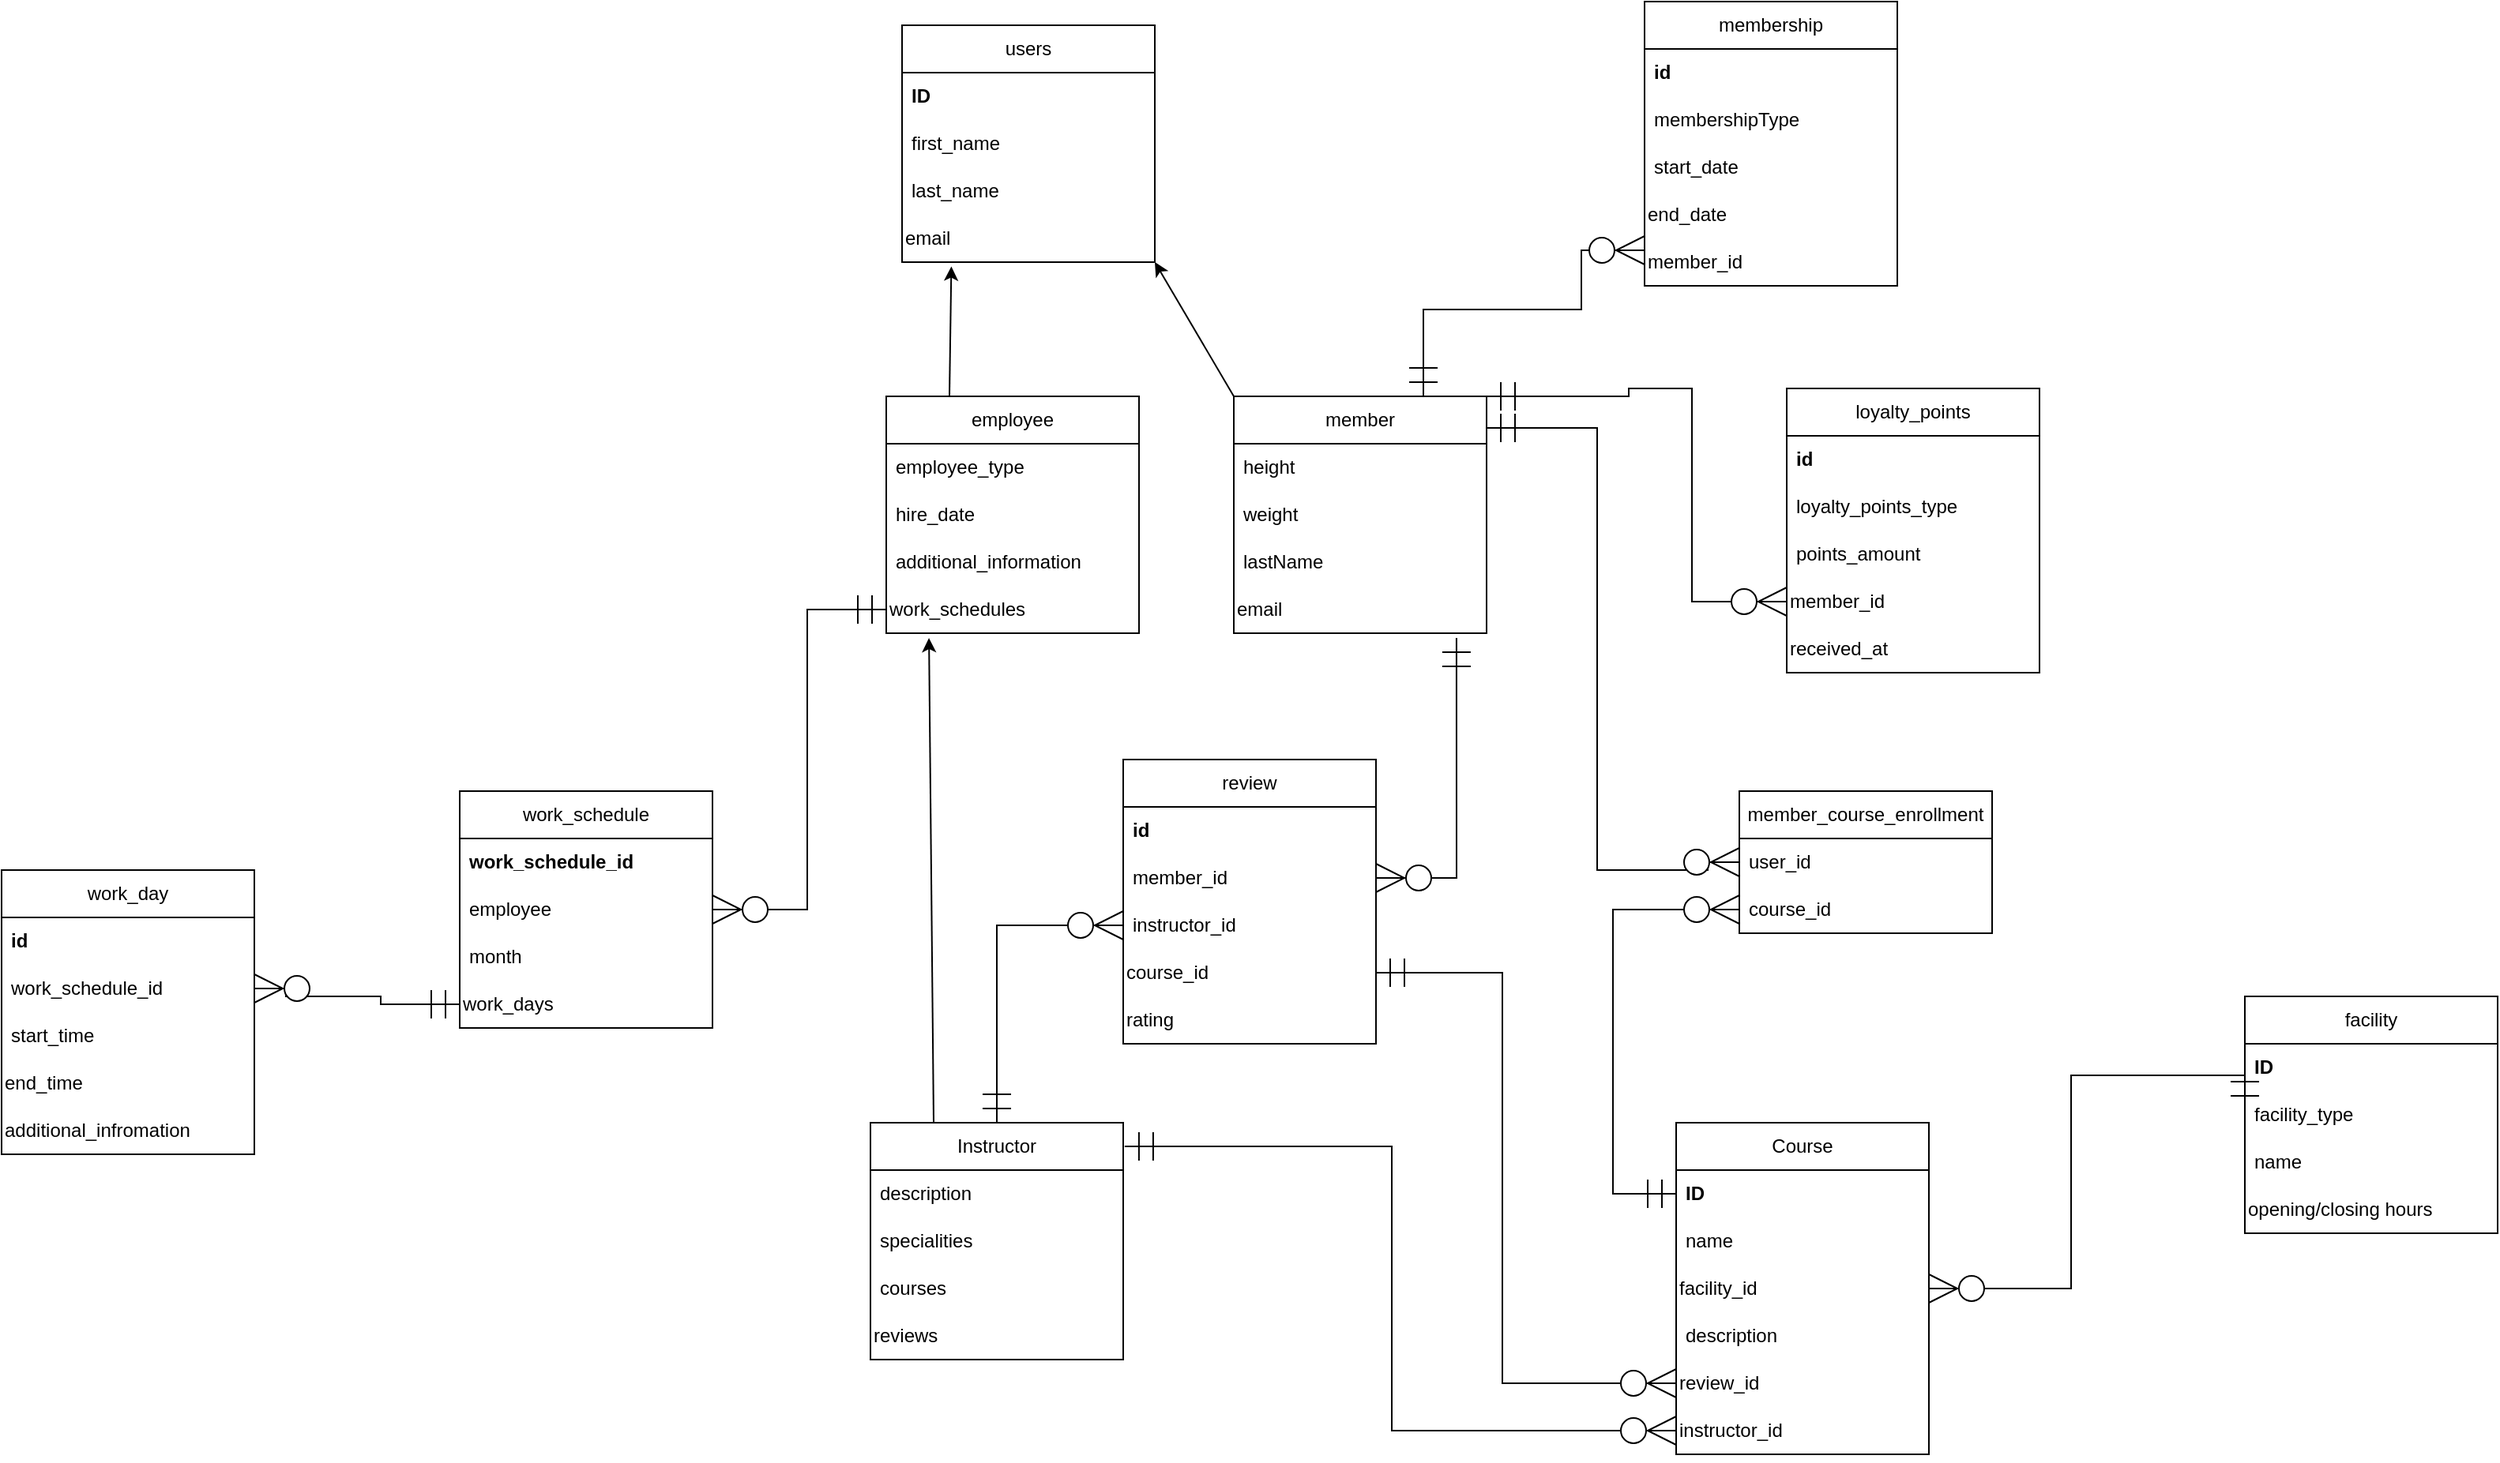 <mxfile version="20.8.16" type="device"><diagram id="soKQwOYQeGzvN5jNcOd6" name="Page-1"><mxGraphModel dx="3268" dy="4072" grid="1" gridSize="10" guides="1" tooltips="1" connect="1" arrows="1" fold="1" page="0" pageScale="1" pageWidth="850" pageHeight="1100" math="0" shadow="0"><root><mxCell id="0"/><mxCell id="1" parent="0"/><mxCell id="kkT5KDBJN_XvpeoQfvIF-3" value="users" style="swimlane;fontStyle=0;childLayout=stackLayout;horizontal=1;startSize=30;horizontalStack=0;resizeParent=1;resizeParentMax=0;resizeLast=0;collapsible=1;marginBottom=0;whiteSpace=wrap;html=1;" vertex="1" parent="1"><mxGeometry x="290" y="-2005" width="160" height="150" as="geometry"/></mxCell><mxCell id="kkT5KDBJN_XvpeoQfvIF-4" value="&lt;b&gt;ID&lt;/b&gt;" style="text;strokeColor=none;fillColor=none;align=left;verticalAlign=middle;spacingLeft=4;spacingRight=4;overflow=hidden;points=[[0,0.5],[1,0.5]];portConstraint=eastwest;rotatable=0;whiteSpace=wrap;html=1;" vertex="1" parent="kkT5KDBJN_XvpeoQfvIF-3"><mxGeometry y="30" width="160" height="30" as="geometry"/></mxCell><mxCell id="kkT5KDBJN_XvpeoQfvIF-5" value="first_name" style="text;strokeColor=none;fillColor=none;align=left;verticalAlign=middle;spacingLeft=4;spacingRight=4;overflow=hidden;points=[[0,0.5],[1,0.5]];portConstraint=eastwest;rotatable=0;whiteSpace=wrap;html=1;" vertex="1" parent="kkT5KDBJN_XvpeoQfvIF-3"><mxGeometry y="60" width="160" height="30" as="geometry"/></mxCell><mxCell id="kkT5KDBJN_XvpeoQfvIF-6" value="last_name" style="text;strokeColor=none;fillColor=none;align=left;verticalAlign=middle;spacingLeft=4;spacingRight=4;overflow=hidden;points=[[0,0.5],[1,0.5]];portConstraint=eastwest;rotatable=0;whiteSpace=wrap;html=1;" vertex="1" parent="kkT5KDBJN_XvpeoQfvIF-3"><mxGeometry y="90" width="160" height="30" as="geometry"/></mxCell><mxCell id="kkT5KDBJN_XvpeoQfvIF-53" value="email" style="text;html=1;strokeColor=none;fillColor=none;align=left;verticalAlign=middle;whiteSpace=wrap;rounded=0;" vertex="1" parent="kkT5KDBJN_XvpeoQfvIF-3"><mxGeometry y="120" width="160" height="30" as="geometry"/></mxCell><mxCell id="kkT5KDBJN_XvpeoQfvIF-55" value="employee" style="swimlane;fontStyle=0;childLayout=stackLayout;horizontal=1;startSize=30;horizontalStack=0;resizeParent=1;resizeParentMax=0;resizeLast=0;collapsible=1;marginBottom=0;whiteSpace=wrap;html=1;" vertex="1" parent="1"><mxGeometry x="280" y="-1770" width="160" height="150" as="geometry"/></mxCell><mxCell id="kkT5KDBJN_XvpeoQfvIF-56" value="employee_type" style="text;strokeColor=none;fillColor=none;align=left;verticalAlign=middle;spacingLeft=4;spacingRight=4;overflow=hidden;points=[[0,0.5],[1,0.5]];portConstraint=eastwest;rotatable=0;whiteSpace=wrap;html=1;" vertex="1" parent="kkT5KDBJN_XvpeoQfvIF-55"><mxGeometry y="30" width="160" height="30" as="geometry"/></mxCell><mxCell id="kkT5KDBJN_XvpeoQfvIF-57" value="hire_date" style="text;strokeColor=none;fillColor=none;align=left;verticalAlign=middle;spacingLeft=4;spacingRight=4;overflow=hidden;points=[[0,0.5],[1,0.5]];portConstraint=eastwest;rotatable=0;whiteSpace=wrap;html=1;" vertex="1" parent="kkT5KDBJN_XvpeoQfvIF-55"><mxGeometry y="60" width="160" height="30" as="geometry"/></mxCell><mxCell id="kkT5KDBJN_XvpeoQfvIF-58" value="additional_information" style="text;strokeColor=none;fillColor=none;align=left;verticalAlign=middle;spacingLeft=4;spacingRight=4;overflow=hidden;points=[[0,0.5],[1,0.5]];portConstraint=eastwest;rotatable=0;whiteSpace=wrap;html=1;" vertex="1" parent="kkT5KDBJN_XvpeoQfvIF-55"><mxGeometry y="90" width="160" height="30" as="geometry"/></mxCell><mxCell id="kkT5KDBJN_XvpeoQfvIF-59" value="work_schedules" style="text;html=1;strokeColor=none;fillColor=none;align=left;verticalAlign=middle;whiteSpace=wrap;rounded=0;" vertex="1" parent="kkT5KDBJN_XvpeoQfvIF-55"><mxGeometry y="120" width="160" height="30" as="geometry"/></mxCell><mxCell id="kkT5KDBJN_XvpeoQfvIF-60" value="member" style="swimlane;fontStyle=0;childLayout=stackLayout;horizontal=1;startSize=30;horizontalStack=0;resizeParent=1;resizeParentMax=0;resizeLast=0;collapsible=1;marginBottom=0;whiteSpace=wrap;html=1;" vertex="1" parent="1"><mxGeometry x="500" y="-1770" width="160" height="150" as="geometry"/></mxCell><mxCell id="kkT5KDBJN_XvpeoQfvIF-61" value="height" style="text;strokeColor=none;fillColor=none;align=left;verticalAlign=middle;spacingLeft=4;spacingRight=4;overflow=hidden;points=[[0,0.5],[1,0.5]];portConstraint=eastwest;rotatable=0;whiteSpace=wrap;html=1;" vertex="1" parent="kkT5KDBJN_XvpeoQfvIF-60"><mxGeometry y="30" width="160" height="30" as="geometry"/></mxCell><mxCell id="kkT5KDBJN_XvpeoQfvIF-62" value="weight" style="text;strokeColor=none;fillColor=none;align=left;verticalAlign=middle;spacingLeft=4;spacingRight=4;overflow=hidden;points=[[0,0.5],[1,0.5]];portConstraint=eastwest;rotatable=0;whiteSpace=wrap;html=1;" vertex="1" parent="kkT5KDBJN_XvpeoQfvIF-60"><mxGeometry y="60" width="160" height="30" as="geometry"/></mxCell><mxCell id="kkT5KDBJN_XvpeoQfvIF-63" value="lastName" style="text;strokeColor=none;fillColor=none;align=left;verticalAlign=middle;spacingLeft=4;spacingRight=4;overflow=hidden;points=[[0,0.5],[1,0.5]];portConstraint=eastwest;rotatable=0;whiteSpace=wrap;html=1;" vertex="1" parent="kkT5KDBJN_XvpeoQfvIF-60"><mxGeometry y="90" width="160" height="30" as="geometry"/></mxCell><mxCell id="kkT5KDBJN_XvpeoQfvIF-64" value="email" style="text;html=1;strokeColor=none;fillColor=none;align=left;verticalAlign=middle;whiteSpace=wrap;rounded=0;" vertex="1" parent="kkT5KDBJN_XvpeoQfvIF-60"><mxGeometry y="120" width="160" height="30" as="geometry"/></mxCell><mxCell id="kkT5KDBJN_XvpeoQfvIF-65" value="Instructor" style="swimlane;fontStyle=0;childLayout=stackLayout;horizontal=1;startSize=30;horizontalStack=0;resizeParent=1;resizeParentMax=0;resizeLast=0;collapsible=1;marginBottom=0;whiteSpace=wrap;html=1;" vertex="1" parent="1"><mxGeometry x="270" y="-1310" width="160" height="150" as="geometry"/></mxCell><mxCell id="kkT5KDBJN_XvpeoQfvIF-66" value="description" style="text;strokeColor=none;fillColor=none;align=left;verticalAlign=middle;spacingLeft=4;spacingRight=4;overflow=hidden;points=[[0,0.5],[1,0.5]];portConstraint=eastwest;rotatable=0;whiteSpace=wrap;html=1;" vertex="1" parent="kkT5KDBJN_XvpeoQfvIF-65"><mxGeometry y="30" width="160" height="30" as="geometry"/></mxCell><mxCell id="kkT5KDBJN_XvpeoQfvIF-67" value="specialities" style="text;strokeColor=none;fillColor=none;align=left;verticalAlign=middle;spacingLeft=4;spacingRight=4;overflow=hidden;points=[[0,0.5],[1,0.5]];portConstraint=eastwest;rotatable=0;whiteSpace=wrap;html=1;" vertex="1" parent="kkT5KDBJN_XvpeoQfvIF-65"><mxGeometry y="60" width="160" height="30" as="geometry"/></mxCell><mxCell id="kkT5KDBJN_XvpeoQfvIF-68" value="courses" style="text;strokeColor=none;fillColor=none;align=left;verticalAlign=middle;spacingLeft=4;spacingRight=4;overflow=hidden;points=[[0,0.5],[1,0.5]];portConstraint=eastwest;rotatable=0;whiteSpace=wrap;html=1;" vertex="1" parent="kkT5KDBJN_XvpeoQfvIF-65"><mxGeometry y="90" width="160" height="30" as="geometry"/></mxCell><mxCell id="kkT5KDBJN_XvpeoQfvIF-69" value="reviews" style="text;html=1;strokeColor=none;fillColor=none;align=left;verticalAlign=middle;whiteSpace=wrap;rounded=0;" vertex="1" parent="kkT5KDBJN_XvpeoQfvIF-65"><mxGeometry y="120" width="160" height="30" as="geometry"/></mxCell><mxCell id="kkT5KDBJN_XvpeoQfvIF-70" style="edgeStyle=orthogonalEdgeStyle;rounded=0;orthogonalLoop=1;jettySize=auto;html=1;endArrow=ERzeroToMany;endFill=1;endSize=16;startSize=16;startArrow=ERmandOne;startFill=0;entryX=1;entryY=0.5;entryDx=0;entryDy=0;exitX=0;exitY=0.5;exitDx=0;exitDy=0;" edge="1" parent="1" source="kkT5KDBJN_XvpeoQfvIF-59" target="kkT5KDBJN_XvpeoQfvIF-73"><mxGeometry relative="1" as="geometry"><mxPoint x="270" y="-1635" as="sourcePoint"/><mxPoint x="180" y="-1445" as="targetPoint"/><Array as="points"><mxPoint x="230" y="-1635"/><mxPoint x="230" y="-1445"/></Array></mxGeometry></mxCell><mxCell id="kkT5KDBJN_XvpeoQfvIF-71" value="work_schedule" style="swimlane;fontStyle=0;childLayout=stackLayout;horizontal=1;startSize=30;horizontalStack=0;resizeParent=1;resizeParentMax=0;resizeLast=0;collapsible=1;marginBottom=0;whiteSpace=wrap;html=1;" vertex="1" parent="1"><mxGeometry x="10" y="-1520" width="160" height="150" as="geometry"/></mxCell><mxCell id="kkT5KDBJN_XvpeoQfvIF-72" value="&lt;b&gt;work_schedule_id&lt;/b&gt;" style="text;strokeColor=none;fillColor=none;align=left;verticalAlign=middle;spacingLeft=4;spacingRight=4;overflow=hidden;points=[[0,0.5],[1,0.5]];portConstraint=eastwest;rotatable=0;whiteSpace=wrap;html=1;" vertex="1" parent="kkT5KDBJN_XvpeoQfvIF-71"><mxGeometry y="30" width="160" height="30" as="geometry"/></mxCell><mxCell id="kkT5KDBJN_XvpeoQfvIF-73" value="employee" style="text;strokeColor=none;fillColor=none;align=left;verticalAlign=middle;spacingLeft=4;spacingRight=4;overflow=hidden;points=[[0,0.5],[1,0.5]];portConstraint=eastwest;rotatable=0;whiteSpace=wrap;html=1;" vertex="1" parent="kkT5KDBJN_XvpeoQfvIF-71"><mxGeometry y="60" width="160" height="30" as="geometry"/></mxCell><mxCell id="kkT5KDBJN_XvpeoQfvIF-74" value="month" style="text;strokeColor=none;fillColor=none;align=left;verticalAlign=middle;spacingLeft=4;spacingRight=4;overflow=hidden;points=[[0,0.5],[1,0.5]];portConstraint=eastwest;rotatable=0;whiteSpace=wrap;html=1;" vertex="1" parent="kkT5KDBJN_XvpeoQfvIF-71"><mxGeometry y="90" width="160" height="30" as="geometry"/></mxCell><mxCell id="kkT5KDBJN_XvpeoQfvIF-75" value="work_days" style="text;html=1;strokeColor=none;fillColor=none;align=left;verticalAlign=middle;whiteSpace=wrap;rounded=0;" vertex="1" parent="kkT5KDBJN_XvpeoQfvIF-71"><mxGeometry y="120" width="160" height="30" as="geometry"/></mxCell><mxCell id="kkT5KDBJN_XvpeoQfvIF-76" value="work_day" style="swimlane;fontStyle=0;childLayout=stackLayout;horizontal=1;startSize=30;horizontalStack=0;resizeParent=1;resizeParentMax=0;resizeLast=0;collapsible=1;marginBottom=0;whiteSpace=wrap;html=1;" vertex="1" parent="1"><mxGeometry x="-280" y="-1470" width="160" height="180" as="geometry"/></mxCell><mxCell id="kkT5KDBJN_XvpeoQfvIF-77" value="&lt;b&gt;id&lt;/b&gt;" style="text;strokeColor=none;fillColor=none;align=left;verticalAlign=middle;spacingLeft=4;spacingRight=4;overflow=hidden;points=[[0,0.5],[1,0.5]];portConstraint=eastwest;rotatable=0;whiteSpace=wrap;html=1;" vertex="1" parent="kkT5KDBJN_XvpeoQfvIF-76"><mxGeometry y="30" width="160" height="30" as="geometry"/></mxCell><mxCell id="kkT5KDBJN_XvpeoQfvIF-78" value="work_schedule_id" style="text;strokeColor=none;fillColor=none;align=left;verticalAlign=middle;spacingLeft=4;spacingRight=4;overflow=hidden;points=[[0,0.5],[1,0.5]];portConstraint=eastwest;rotatable=0;whiteSpace=wrap;html=1;" vertex="1" parent="kkT5KDBJN_XvpeoQfvIF-76"><mxGeometry y="60" width="160" height="30" as="geometry"/></mxCell><mxCell id="kkT5KDBJN_XvpeoQfvIF-79" value="start_time" style="text;strokeColor=none;fillColor=none;align=left;verticalAlign=middle;spacingLeft=4;spacingRight=4;overflow=hidden;points=[[0,0.5],[1,0.5]];portConstraint=eastwest;rotatable=0;whiteSpace=wrap;html=1;" vertex="1" parent="kkT5KDBJN_XvpeoQfvIF-76"><mxGeometry y="90" width="160" height="30" as="geometry"/></mxCell><mxCell id="kkT5KDBJN_XvpeoQfvIF-80" value="end_time" style="text;html=1;strokeColor=none;fillColor=none;align=left;verticalAlign=middle;whiteSpace=wrap;rounded=0;" vertex="1" parent="kkT5KDBJN_XvpeoQfvIF-76"><mxGeometry y="120" width="160" height="30" as="geometry"/></mxCell><mxCell id="kkT5KDBJN_XvpeoQfvIF-83" value="additional_infromation" style="text;html=1;strokeColor=none;fillColor=none;align=left;verticalAlign=middle;whiteSpace=wrap;rounded=0;" vertex="1" parent="kkT5KDBJN_XvpeoQfvIF-76"><mxGeometry y="150" width="160" height="30" as="geometry"/></mxCell><mxCell id="kkT5KDBJN_XvpeoQfvIF-82" style="edgeStyle=orthogonalEdgeStyle;rounded=0;orthogonalLoop=1;jettySize=auto;html=1;endArrow=ERzeroToMany;endFill=1;endSize=16;startSize=16;startArrow=ERmandOne;startFill=0;exitX=0;exitY=0.5;exitDx=0;exitDy=0;entryX=1;entryY=0.5;entryDx=0;entryDy=0;" edge="1" parent="1" source="kkT5KDBJN_XvpeoQfvIF-75" target="kkT5KDBJN_XvpeoQfvIF-78"><mxGeometry relative="1" as="geometry"><mxPoint y="-1380" as="sourcePoint"/><mxPoint x="-90" y="-1390" as="targetPoint"/><Array as="points"><mxPoint x="-40" y="-1385"/><mxPoint x="-40" y="-1390"/><mxPoint x="-100" y="-1390"/></Array></mxGeometry></mxCell><mxCell id="kkT5KDBJN_XvpeoQfvIF-89" value="Course" style="swimlane;fontStyle=0;childLayout=stackLayout;horizontal=1;startSize=30;horizontalStack=0;resizeParent=1;resizeParentMax=0;resizeLast=0;collapsible=1;marginBottom=0;whiteSpace=wrap;html=1;" vertex="1" parent="1"><mxGeometry x="780" y="-1310" width="160" height="210" as="geometry"/></mxCell><mxCell id="kkT5KDBJN_XvpeoQfvIF-90" value="&lt;b&gt;ID&lt;/b&gt;" style="text;strokeColor=none;fillColor=none;align=left;verticalAlign=middle;spacingLeft=4;spacingRight=4;overflow=hidden;points=[[0,0.5],[1,0.5]];portConstraint=eastwest;rotatable=0;whiteSpace=wrap;html=1;" vertex="1" parent="kkT5KDBJN_XvpeoQfvIF-89"><mxGeometry y="30" width="160" height="30" as="geometry"/></mxCell><mxCell id="kkT5KDBJN_XvpeoQfvIF-91" value="name" style="text;strokeColor=none;fillColor=none;align=left;verticalAlign=middle;spacingLeft=4;spacingRight=4;overflow=hidden;points=[[0,0.5],[1,0.5]];portConstraint=eastwest;rotatable=0;whiteSpace=wrap;html=1;" vertex="1" parent="kkT5KDBJN_XvpeoQfvIF-89"><mxGeometry y="60" width="160" height="30" as="geometry"/></mxCell><mxCell id="kkT5KDBJN_XvpeoQfvIF-95" value="facility_id" style="text;html=1;strokeColor=none;fillColor=none;align=left;verticalAlign=middle;whiteSpace=wrap;rounded=0;" vertex="1" parent="kkT5KDBJN_XvpeoQfvIF-89"><mxGeometry y="90" width="160" height="30" as="geometry"/></mxCell><mxCell id="kkT5KDBJN_XvpeoQfvIF-92" value="description" style="text;strokeColor=none;fillColor=none;align=left;verticalAlign=middle;spacingLeft=4;spacingRight=4;overflow=hidden;points=[[0,0.5],[1,0.5]];portConstraint=eastwest;rotatable=0;whiteSpace=wrap;html=1;" vertex="1" parent="kkT5KDBJN_XvpeoQfvIF-89"><mxGeometry y="120" width="160" height="30" as="geometry"/></mxCell><mxCell id="kkT5KDBJN_XvpeoQfvIF-94" value="review_id" style="text;html=1;strokeColor=none;fillColor=none;align=left;verticalAlign=middle;whiteSpace=wrap;rounded=0;" vertex="1" parent="kkT5KDBJN_XvpeoQfvIF-89"><mxGeometry y="150" width="160" height="30" as="geometry"/></mxCell><mxCell id="kkT5KDBJN_XvpeoQfvIF-96" value="instructor_id" style="text;html=1;strokeColor=none;fillColor=none;align=left;verticalAlign=middle;whiteSpace=wrap;rounded=0;" vertex="1" parent="kkT5KDBJN_XvpeoQfvIF-89"><mxGeometry y="180" width="160" height="30" as="geometry"/></mxCell><mxCell id="kkT5KDBJN_XvpeoQfvIF-98" value="facility" style="swimlane;fontStyle=0;childLayout=stackLayout;horizontal=1;startSize=30;horizontalStack=0;resizeParent=1;resizeParentMax=0;resizeLast=0;collapsible=1;marginBottom=0;whiteSpace=wrap;html=1;" vertex="1" parent="1"><mxGeometry x="1140" y="-1390" width="160" height="150" as="geometry"/></mxCell><mxCell id="kkT5KDBJN_XvpeoQfvIF-99" value="&lt;b&gt;ID&lt;/b&gt;" style="text;strokeColor=none;fillColor=none;align=left;verticalAlign=middle;spacingLeft=4;spacingRight=4;overflow=hidden;points=[[0,0.5],[1,0.5]];portConstraint=eastwest;rotatable=0;whiteSpace=wrap;html=1;" vertex="1" parent="kkT5KDBJN_XvpeoQfvIF-98"><mxGeometry y="30" width="160" height="30" as="geometry"/></mxCell><mxCell id="kkT5KDBJN_XvpeoQfvIF-100" value="facility_type" style="text;strokeColor=none;fillColor=none;align=left;verticalAlign=middle;spacingLeft=4;spacingRight=4;overflow=hidden;points=[[0,0.5],[1,0.5]];portConstraint=eastwest;rotatable=0;whiteSpace=wrap;html=1;" vertex="1" parent="kkT5KDBJN_XvpeoQfvIF-98"><mxGeometry y="60" width="160" height="30" as="geometry"/></mxCell><mxCell id="kkT5KDBJN_XvpeoQfvIF-101" value="name" style="text;strokeColor=none;fillColor=none;align=left;verticalAlign=middle;spacingLeft=4;spacingRight=4;overflow=hidden;points=[[0,0.5],[1,0.5]];portConstraint=eastwest;rotatable=0;whiteSpace=wrap;html=1;" vertex="1" parent="kkT5KDBJN_XvpeoQfvIF-98"><mxGeometry y="90" width="160" height="30" as="geometry"/></mxCell><mxCell id="kkT5KDBJN_XvpeoQfvIF-102" value="opening/closing hours" style="text;html=1;strokeColor=none;fillColor=none;align=left;verticalAlign=middle;whiteSpace=wrap;rounded=0;" vertex="1" parent="kkT5KDBJN_XvpeoQfvIF-98"><mxGeometry y="120" width="160" height="30" as="geometry"/></mxCell><mxCell id="kkT5KDBJN_XvpeoQfvIF-104" style="edgeStyle=orthogonalEdgeStyle;rounded=0;orthogonalLoop=1;jettySize=auto;html=1;endArrow=ERzeroToMany;endFill=1;endSize=16;startSize=16;startArrow=ERmandOne;startFill=0;exitX=0;exitY=0.5;exitDx=0;exitDy=0;entryX=1;entryY=0.5;entryDx=0;entryDy=0;" edge="1" parent="1" source="kkT5KDBJN_XvpeoQfvIF-99" target="kkT5KDBJN_XvpeoQfvIF-95"><mxGeometry relative="1" as="geometry"><mxPoint x="960" y="-1640" as="sourcePoint"/><mxPoint x="990" y="-1240" as="targetPoint"/><Array as="points"><mxPoint x="1120" y="-1340"/><mxPoint x="1030" y="-1340"/><mxPoint x="1030" y="-1175"/></Array></mxGeometry></mxCell><mxCell id="kkT5KDBJN_XvpeoQfvIF-105" style="edgeStyle=orthogonalEdgeStyle;rounded=0;orthogonalLoop=1;jettySize=auto;html=1;endArrow=ERzeroToMany;endFill=1;endSize=16;startSize=16;startArrow=ERmandOne;startFill=0;exitX=1.006;exitY=0.1;exitDx=0;exitDy=0;exitPerimeter=0;entryX=0;entryY=0.5;entryDx=0;entryDy=0;" edge="1" parent="1" source="kkT5KDBJN_XvpeoQfvIF-65" target="kkT5KDBJN_XvpeoQfvIF-96"><mxGeometry relative="1" as="geometry"><mxPoint x="640" y="-1190" as="sourcePoint"/><mxPoint x="770" y="-1110" as="targetPoint"/><Array as="points"><mxPoint x="600" y="-1295"/><mxPoint x="600" y="-1115"/></Array></mxGeometry></mxCell><mxCell id="kkT5KDBJN_XvpeoQfvIF-106" value="member_course_enrollment" style="swimlane;fontStyle=0;childLayout=stackLayout;horizontal=1;startSize=30;horizontalStack=0;resizeParent=1;resizeParentMax=0;resizeLast=0;collapsible=1;marginBottom=0;whiteSpace=wrap;html=1;" vertex="1" parent="1"><mxGeometry x="820" y="-1520" width="160" height="90" as="geometry"/></mxCell><mxCell id="kkT5KDBJN_XvpeoQfvIF-107" value="user_id" style="text;strokeColor=none;fillColor=none;align=left;verticalAlign=middle;spacingLeft=4;spacingRight=4;overflow=hidden;points=[[0,0.5],[1,0.5]];portConstraint=eastwest;rotatable=0;whiteSpace=wrap;html=1;" vertex="1" parent="kkT5KDBJN_XvpeoQfvIF-106"><mxGeometry y="30" width="160" height="30" as="geometry"/></mxCell><mxCell id="kkT5KDBJN_XvpeoQfvIF-108" value="course_id" style="text;strokeColor=none;fillColor=none;align=left;verticalAlign=middle;spacingLeft=4;spacingRight=4;overflow=hidden;points=[[0,0.5],[1,0.5]];portConstraint=eastwest;rotatable=0;whiteSpace=wrap;html=1;" vertex="1" parent="kkT5KDBJN_XvpeoQfvIF-106"><mxGeometry y="60" width="160" height="30" as="geometry"/></mxCell><mxCell id="kkT5KDBJN_XvpeoQfvIF-111" style="edgeStyle=orthogonalEdgeStyle;rounded=0;orthogonalLoop=1;jettySize=auto;html=1;endArrow=ERzeroToMany;endFill=1;endSize=16;startSize=16;startArrow=ERmandOne;startFill=0;exitX=1;exitY=0.133;exitDx=0;exitDy=0;exitPerimeter=0;entryX=0;entryY=0.5;entryDx=0;entryDy=0;" edge="1" parent="1" source="kkT5KDBJN_XvpeoQfvIF-60" target="kkT5KDBJN_XvpeoQfvIF-107"><mxGeometry relative="1" as="geometry"><mxPoint x="800" y="-1570" as="sourcePoint"/><mxPoint x="700" y="-1570" as="targetPoint"/><Array as="points"><mxPoint x="730" y="-1750"/><mxPoint x="730" y="-1470"/><mxPoint x="800" y="-1470"/><mxPoint x="800" y="-1475"/></Array></mxGeometry></mxCell><mxCell id="kkT5KDBJN_XvpeoQfvIF-112" style="edgeStyle=orthogonalEdgeStyle;rounded=0;orthogonalLoop=1;jettySize=auto;html=1;endArrow=ERzeroToMany;endFill=1;endSize=16;startSize=16;startArrow=ERmandOne;startFill=0;exitX=0;exitY=0.5;exitDx=0;exitDy=0;entryX=0;entryY=0.5;entryDx=0;entryDy=0;" edge="1" parent="1" source="kkT5KDBJN_XvpeoQfvIF-90" target="kkT5KDBJN_XvpeoQfvIF-108"><mxGeometry relative="1" as="geometry"><mxPoint x="750" y="-1260" as="sourcePoint"/><mxPoint x="720" y="-1450" as="targetPoint"/><Array as="points"><mxPoint x="740" y="-1265"/><mxPoint x="740" y="-1445"/></Array></mxGeometry></mxCell><mxCell id="kkT5KDBJN_XvpeoQfvIF-113" style="edgeStyle=orthogonalEdgeStyle;rounded=0;orthogonalLoop=1;jettySize=auto;html=1;endArrow=ERzeroToMany;endFill=1;endSize=16;startSize=16;startArrow=ERmandOne;startFill=0;exitX=1;exitY=0.5;exitDx=0;exitDy=0;entryX=0;entryY=0.5;entryDx=0;entryDy=0;" edge="1" parent="1" source="kkT5KDBJN_XvpeoQfvIF-118" target="kkT5KDBJN_XvpeoQfvIF-94"><mxGeometry relative="1" as="geometry"><mxPoint x="710" y="-1300" as="sourcePoint"/><mxPoint x="670" y="-1150" as="targetPoint"/><Array as="points"><mxPoint x="670" y="-1405"/><mxPoint x="670" y="-1145"/></Array></mxGeometry></mxCell><mxCell id="kkT5KDBJN_XvpeoQfvIF-114" value="review" style="swimlane;fontStyle=0;childLayout=stackLayout;horizontal=1;startSize=30;horizontalStack=0;resizeParent=1;resizeParentMax=0;resizeLast=0;collapsible=1;marginBottom=0;whiteSpace=wrap;html=1;" vertex="1" parent="1"><mxGeometry x="430" y="-1540" width="160" height="180" as="geometry"/></mxCell><mxCell id="kkT5KDBJN_XvpeoQfvIF-115" value="&lt;b&gt;id&lt;/b&gt;" style="text;strokeColor=none;fillColor=none;align=left;verticalAlign=middle;spacingLeft=4;spacingRight=4;overflow=hidden;points=[[0,0.5],[1,0.5]];portConstraint=eastwest;rotatable=0;whiteSpace=wrap;html=1;" vertex="1" parent="kkT5KDBJN_XvpeoQfvIF-114"><mxGeometry y="30" width="160" height="30" as="geometry"/></mxCell><mxCell id="kkT5KDBJN_XvpeoQfvIF-116" value="member_id" style="text;strokeColor=none;fillColor=none;align=left;verticalAlign=middle;spacingLeft=4;spacingRight=4;overflow=hidden;points=[[0,0.5],[1,0.5]];portConstraint=eastwest;rotatable=0;whiteSpace=wrap;html=1;" vertex="1" parent="kkT5KDBJN_XvpeoQfvIF-114"><mxGeometry y="60" width="160" height="30" as="geometry"/></mxCell><mxCell id="kkT5KDBJN_XvpeoQfvIF-117" value="instructor_id" style="text;strokeColor=none;fillColor=none;align=left;verticalAlign=middle;spacingLeft=4;spacingRight=4;overflow=hidden;points=[[0,0.5],[1,0.5]];portConstraint=eastwest;rotatable=0;whiteSpace=wrap;html=1;" vertex="1" parent="kkT5KDBJN_XvpeoQfvIF-114"><mxGeometry y="90" width="160" height="30" as="geometry"/></mxCell><mxCell id="kkT5KDBJN_XvpeoQfvIF-118" value="course_id" style="text;html=1;strokeColor=none;fillColor=none;align=left;verticalAlign=middle;whiteSpace=wrap;rounded=0;" vertex="1" parent="kkT5KDBJN_XvpeoQfvIF-114"><mxGeometry y="120" width="160" height="30" as="geometry"/></mxCell><mxCell id="kkT5KDBJN_XvpeoQfvIF-119" value="rating" style="text;html=1;strokeColor=none;fillColor=none;align=left;verticalAlign=middle;whiteSpace=wrap;rounded=0;" vertex="1" parent="kkT5KDBJN_XvpeoQfvIF-114"><mxGeometry y="150" width="160" height="30" as="geometry"/></mxCell><mxCell id="kkT5KDBJN_XvpeoQfvIF-120" style="edgeStyle=orthogonalEdgeStyle;rounded=0;orthogonalLoop=1;jettySize=auto;html=1;endArrow=ERzeroToMany;endFill=1;endSize=16;startSize=16;startArrow=ERmandOne;startFill=0;entryX=1;entryY=0.5;entryDx=0;entryDy=0;exitX=0.881;exitY=1.1;exitDx=0;exitDy=0;exitPerimeter=0;" edge="1" parent="1" source="kkT5KDBJN_XvpeoQfvIF-64" target="kkT5KDBJN_XvpeoQfvIF-116"><mxGeometry relative="1" as="geometry"><mxPoint x="550" y="-1600" as="sourcePoint"/><mxPoint x="450" y="-1580" as="targetPoint"/><Array as="points"><mxPoint x="641" y="-1465"/></Array></mxGeometry></mxCell><mxCell id="kkT5KDBJN_XvpeoQfvIF-121" style="edgeStyle=orthogonalEdgeStyle;rounded=0;orthogonalLoop=1;jettySize=auto;html=1;endArrow=ERzeroToMany;endFill=1;endSize=16;startSize=16;startArrow=ERmandOne;startFill=0;entryX=0;entryY=0.5;entryDx=0;entryDy=0;exitX=0.5;exitY=0;exitDx=0;exitDy=0;" edge="1" parent="1" source="kkT5KDBJN_XvpeoQfvIF-65" target="kkT5KDBJN_XvpeoQfvIF-117"><mxGeometry relative="1" as="geometry"><mxPoint x="350" y="-1320" as="sourcePoint"/><mxPoint x="280" y="-1390" as="targetPoint"/><Array as="points"><mxPoint x="350" y="-1435"/></Array></mxGeometry></mxCell><mxCell id="kkT5KDBJN_XvpeoQfvIF-122" value="membership" style="swimlane;fontStyle=0;childLayout=stackLayout;horizontal=1;startSize=30;horizontalStack=0;resizeParent=1;resizeParentMax=0;resizeLast=0;collapsible=1;marginBottom=0;whiteSpace=wrap;html=1;" vertex="1" parent="1"><mxGeometry x="760" y="-2020" width="160" height="180" as="geometry"/></mxCell><mxCell id="kkT5KDBJN_XvpeoQfvIF-123" value="&lt;b&gt;id&lt;/b&gt;" style="text;strokeColor=none;fillColor=none;align=left;verticalAlign=middle;spacingLeft=4;spacingRight=4;overflow=hidden;points=[[0,0.5],[1,0.5]];portConstraint=eastwest;rotatable=0;whiteSpace=wrap;html=1;" vertex="1" parent="kkT5KDBJN_XvpeoQfvIF-122"><mxGeometry y="30" width="160" height="30" as="geometry"/></mxCell><mxCell id="kkT5KDBJN_XvpeoQfvIF-124" value="membershipType" style="text;strokeColor=none;fillColor=none;align=left;verticalAlign=middle;spacingLeft=4;spacingRight=4;overflow=hidden;points=[[0,0.5],[1,0.5]];portConstraint=eastwest;rotatable=0;whiteSpace=wrap;html=1;" vertex="1" parent="kkT5KDBJN_XvpeoQfvIF-122"><mxGeometry y="60" width="160" height="30" as="geometry"/></mxCell><mxCell id="kkT5KDBJN_XvpeoQfvIF-125" value="start_date" style="text;strokeColor=none;fillColor=none;align=left;verticalAlign=middle;spacingLeft=4;spacingRight=4;overflow=hidden;points=[[0,0.5],[1,0.5]];portConstraint=eastwest;rotatable=0;whiteSpace=wrap;html=1;" vertex="1" parent="kkT5KDBJN_XvpeoQfvIF-122"><mxGeometry y="90" width="160" height="30" as="geometry"/></mxCell><mxCell id="kkT5KDBJN_XvpeoQfvIF-126" value="end_date" style="text;html=1;strokeColor=none;fillColor=none;align=left;verticalAlign=middle;whiteSpace=wrap;rounded=0;" vertex="1" parent="kkT5KDBJN_XvpeoQfvIF-122"><mxGeometry y="120" width="160" height="30" as="geometry"/></mxCell><mxCell id="kkT5KDBJN_XvpeoQfvIF-127" value="member_id" style="text;html=1;strokeColor=none;fillColor=none;align=left;verticalAlign=middle;whiteSpace=wrap;rounded=0;" vertex="1" parent="kkT5KDBJN_XvpeoQfvIF-122"><mxGeometry y="150" width="160" height="30" as="geometry"/></mxCell><mxCell id="kkT5KDBJN_XvpeoQfvIF-129" style="edgeStyle=orthogonalEdgeStyle;rounded=0;orthogonalLoop=1;jettySize=auto;html=1;endArrow=ERzeroToMany;endFill=1;endSize=16;startSize=16;startArrow=ERmandOne;startFill=0;exitX=0.75;exitY=0;exitDx=0;exitDy=0;entryX=0;entryY=0.25;entryDx=0;entryDy=0;" edge="1" parent="1" source="kkT5KDBJN_XvpeoQfvIF-60" target="kkT5KDBJN_XvpeoQfvIF-127"><mxGeometry relative="1" as="geometry"><mxPoint x="740" y="-1895.5" as="sourcePoint"/><mxPoint x="700" y="-1825" as="targetPoint"/><Array as="points"><mxPoint x="620" y="-1825"/><mxPoint x="720" y="-1825"/></Array></mxGeometry></mxCell><mxCell id="kkT5KDBJN_XvpeoQfvIF-130" value="loyalty_points" style="swimlane;fontStyle=0;childLayout=stackLayout;horizontal=1;startSize=30;horizontalStack=0;resizeParent=1;resizeParentMax=0;resizeLast=0;collapsible=1;marginBottom=0;whiteSpace=wrap;html=1;" vertex="1" parent="1"><mxGeometry x="850" y="-1775" width="160" height="180" as="geometry"/></mxCell><mxCell id="kkT5KDBJN_XvpeoQfvIF-131" value="&lt;b&gt;id&lt;/b&gt;" style="text;strokeColor=none;fillColor=none;align=left;verticalAlign=middle;spacingLeft=4;spacingRight=4;overflow=hidden;points=[[0,0.5],[1,0.5]];portConstraint=eastwest;rotatable=0;whiteSpace=wrap;html=1;" vertex="1" parent="kkT5KDBJN_XvpeoQfvIF-130"><mxGeometry y="30" width="160" height="30" as="geometry"/></mxCell><mxCell id="kkT5KDBJN_XvpeoQfvIF-132" value="loyalty_points_type" style="text;strokeColor=none;fillColor=none;align=left;verticalAlign=middle;spacingLeft=4;spacingRight=4;overflow=hidden;points=[[0,0.5],[1,0.5]];portConstraint=eastwest;rotatable=0;whiteSpace=wrap;html=1;" vertex="1" parent="kkT5KDBJN_XvpeoQfvIF-130"><mxGeometry y="60" width="160" height="30" as="geometry"/></mxCell><mxCell id="kkT5KDBJN_XvpeoQfvIF-133" value="points_amount" style="text;strokeColor=none;fillColor=none;align=left;verticalAlign=middle;spacingLeft=4;spacingRight=4;overflow=hidden;points=[[0,0.5],[1,0.5]];portConstraint=eastwest;rotatable=0;whiteSpace=wrap;html=1;" vertex="1" parent="kkT5KDBJN_XvpeoQfvIF-130"><mxGeometry y="90" width="160" height="30" as="geometry"/></mxCell><mxCell id="kkT5KDBJN_XvpeoQfvIF-134" value="member_id" style="text;html=1;strokeColor=none;fillColor=none;align=left;verticalAlign=middle;whiteSpace=wrap;rounded=0;" vertex="1" parent="kkT5KDBJN_XvpeoQfvIF-130"><mxGeometry y="120" width="160" height="30" as="geometry"/></mxCell><mxCell id="kkT5KDBJN_XvpeoQfvIF-135" value="received_at" style="text;html=1;strokeColor=none;fillColor=none;align=left;verticalAlign=middle;whiteSpace=wrap;rounded=0;" vertex="1" parent="kkT5KDBJN_XvpeoQfvIF-130"><mxGeometry y="150" width="160" height="30" as="geometry"/></mxCell><mxCell id="kkT5KDBJN_XvpeoQfvIF-136" style="edgeStyle=orthogonalEdgeStyle;rounded=0;orthogonalLoop=1;jettySize=auto;html=1;endArrow=ERzeroToMany;endFill=1;endSize=16;startSize=16;startArrow=ERmandOne;startFill=0;exitX=1;exitY=0;exitDx=0;exitDy=0;entryX=0;entryY=0.5;entryDx=0;entryDy=0;" edge="1" parent="1" source="kkT5KDBJN_XvpeoQfvIF-60" target="kkT5KDBJN_XvpeoQfvIF-134"><mxGeometry relative="1" as="geometry"><mxPoint x="900" y="-1740" as="sourcePoint"/><mxPoint x="800" y="-1740" as="targetPoint"/><Array as="points"><mxPoint x="750" y="-1770"/><mxPoint x="750" y="-1775"/><mxPoint x="790" y="-1775"/><mxPoint x="790" y="-1640"/></Array></mxGeometry></mxCell><mxCell id="kkT5KDBJN_XvpeoQfvIF-137" value="" style="endArrow=classic;html=1;rounded=0;entryX=0.169;entryY=1.102;entryDx=0;entryDy=0;entryPerimeter=0;exitX=0.25;exitY=0;exitDx=0;exitDy=0;" edge="1" parent="1" source="kkT5KDBJN_XvpeoQfvIF-65" target="kkT5KDBJN_XvpeoQfvIF-59"><mxGeometry width="50" height="50" relative="1" as="geometry"><mxPoint x="280" y="-1355" as="sourcePoint"/><mxPoint x="330" y="-1405" as="targetPoint"/></mxGeometry></mxCell><mxCell id="kkT5KDBJN_XvpeoQfvIF-138" value="" style="endArrow=classic;html=1;rounded=0;entryX=0.195;entryY=1.092;entryDx=0;entryDy=0;entryPerimeter=0;exitX=0.25;exitY=0;exitDx=0;exitDy=0;" edge="1" parent="1" source="kkT5KDBJN_XvpeoQfvIF-55" target="kkT5KDBJN_XvpeoQfvIF-53"><mxGeometry width="50" height="50" relative="1" as="geometry"><mxPoint x="325" y="-1775" as="sourcePoint"/><mxPoint x="375" y="-1825" as="targetPoint"/></mxGeometry></mxCell><mxCell id="kkT5KDBJN_XvpeoQfvIF-139" value="" style="endArrow=classic;html=1;rounded=0;entryX=1;entryY=1;entryDx=0;entryDy=0;exitX=0;exitY=0;exitDx=0;exitDy=0;" edge="1" parent="1" source="kkT5KDBJN_XvpeoQfvIF-60" target="kkT5KDBJN_XvpeoQfvIF-53"><mxGeometry width="50" height="50" relative="1" as="geometry"><mxPoint x="520" y="-1590" as="sourcePoint"/><mxPoint x="570" y="-1640" as="targetPoint"/></mxGeometry></mxCell></root></mxGraphModel></diagram></mxfile>